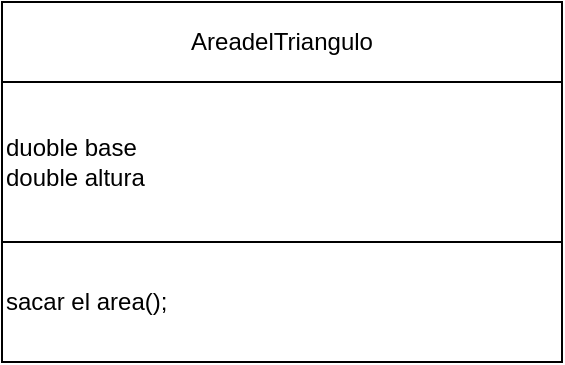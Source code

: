 <mxfile version="24.3.1" type="device">
  <diagram id="4jABH2bIoWaXezKNhNhB" name="Página-1">
    <mxGraphModel dx="1386" dy="785" grid="1" gridSize="10" guides="1" tooltips="1" connect="1" arrows="1" fold="1" page="1" pageScale="1" pageWidth="827" pageHeight="1169" math="0" shadow="0">
      <root>
        <mxCell id="0" />
        <mxCell id="1" parent="0" />
        <mxCell id="1iVB6hJaeyFJXDfJ-2N_-1" value="AreadelTriangulo" style="rounded=0;whiteSpace=wrap;html=1;" vertex="1" parent="1">
          <mxGeometry x="250" y="130" width="280" height="40" as="geometry" />
        </mxCell>
        <mxCell id="1iVB6hJaeyFJXDfJ-2N_-2" value="&lt;div style=&quot;&quot;&gt;&lt;span style=&quot;background-color: initial;&quot;&gt;duoble base&lt;/span&gt;&lt;/div&gt;&lt;div&gt;double altura&lt;/div&gt;" style="rounded=0;whiteSpace=wrap;html=1;align=left;" vertex="1" parent="1">
          <mxGeometry x="250" y="170" width="280" height="80" as="geometry" />
        </mxCell>
        <mxCell id="1iVB6hJaeyFJXDfJ-2N_-3" value="sacar el area();" style="rounded=0;whiteSpace=wrap;html=1;align=left;" vertex="1" parent="1">
          <mxGeometry x="250" y="250" width="280" height="60" as="geometry" />
        </mxCell>
      </root>
    </mxGraphModel>
  </diagram>
</mxfile>

